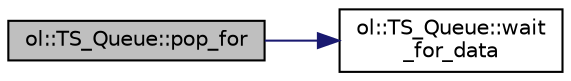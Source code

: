 digraph "ol::TS_Queue::pop_for"
{
 // LATEX_PDF_SIZE
  edge [fontname="Helvetica",fontsize="10",labelfontname="Helvetica",labelfontsize="10"];
  node [fontname="Helvetica",fontsize="10",shape=record];
  rankdir="LR";
  Node1 [label="ol::TS_Queue::pop_for",height=0.2,width=0.4,color="black", fillcolor="grey75", style="filled", fontcolor="black",tooltip="Get data."];
  Node1 -> Node2 [color="midnightblue",fontsize="10",style="solid",fontname="Helvetica"];
  Node2 [label="ol::TS_Queue::wait\l_for_data",height=0.2,width=0.4,color="black", fillcolor="white", style="filled",URL="$classol_1_1_t_s___queue.html#af589d6326c0fe024cae643c3f80160b9",tooltip="Wait until data is available."];
}
